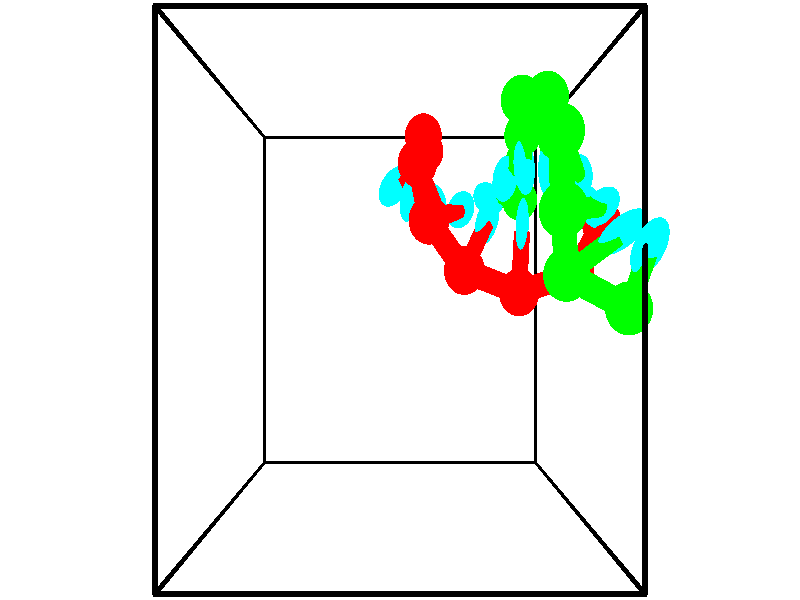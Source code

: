 // switches for output
#declare DRAW_BASES = 1; // possible values are 0, 1; only relevant for DNA ribbons
#declare DRAW_BASES_TYPE = 3; // possible values are 1, 2, 3; only relevant for DNA ribbons
#declare DRAW_FOG = 0; // set to 1 to enable fog

#include "colors.inc"

#include "transforms.inc"
background { rgb <1, 1, 1>}

#default {
   normal{
       ripples 0.25
       frequency 0.20
       turbulence 0.2
       lambda 5
   }
	finish {
		phong 0.1
		phong_size 40.
	}
}

// original window dimensions: 1024x640


// camera settings

camera {
	sky <-0, 1, 0>
	up <-0, 1, 0>
	right 1.6 * <1, 0, 0>
	location <2.5, 2.5, 11.1562>
	look_at <2.5, 2.5, 2.5>
	direction <0, 0, -8.6562>
	angle 67.0682
}


# declare cpy_camera_pos = <2.5, 2.5, 11.1562>;
# if (DRAW_FOG = 1)
fog {
	fog_type 2
	up vnormalize(cpy_camera_pos)
	color rgbt<1,1,1,0.3>
	distance 1e-5
	fog_alt 3e-3
	fog_offset 4
}
# end


// LIGHTS

# declare lum = 6;
global_settings {
	ambient_light rgb lum * <0.05, 0.05, 0.05>
	max_trace_level 15
}# declare cpy_direct_light_amount = 0.25;
light_source
{	1000 * <-1, -1, 1>,
	rgb lum * cpy_direct_light_amount
	parallel
}

light_source
{	1000 * <1, 1, -1>,
	rgb lum * cpy_direct_light_amount
	parallel
}

// strand 0

// nucleotide -1

// particle -1
sphere {
	<2.888841, 4.322972, 2.248127> 0.250000
	pigment { color rgbt <1,0,0,0> }
	no_shadow
}
cylinder {
	<2.621824, 4.058474, 2.385031>,  <2.461614, 3.899775, 2.467173>, 0.100000
	pigment { color rgbt <1,0,0,0> }
	no_shadow
}
cylinder {
	<2.621824, 4.058474, 2.385031>,  <2.888841, 4.322972, 2.248127>, 0.100000
	pigment { color rgbt <1,0,0,0> }
	no_shadow
}

// particle -1
sphere {
	<2.621824, 4.058474, 2.385031> 0.100000
	pigment { color rgbt <1,0,0,0> }
	no_shadow
}
sphere {
	0, 1
	scale<0.080000,0.200000,0.300000>
	matrix <0.600753, -0.206766, 0.772233,
		-0.439868, 0.721111, 0.535271,
		-0.667541, -0.661246, 0.342260,
		2.421562, 3.860100, 2.487709>
	pigment { color rgbt <0,1,1,0> }
	no_shadow
}
cylinder {
	<2.816506, 4.353586, 2.962374>,  <2.888841, 4.322972, 2.248127>, 0.130000
	pigment { color rgbt <1,0,0,0> }
	no_shadow
}

// nucleotide -1

// particle -1
sphere {
	<2.816506, 4.353586, 2.962374> 0.250000
	pigment { color rgbt <1,0,0,0> }
	no_shadow
}
cylinder {
	<2.722387, 3.977613, 2.863449>,  <2.665916, 3.752030, 2.804094>, 0.100000
	pigment { color rgbt <1,0,0,0> }
	no_shadow
}
cylinder {
	<2.722387, 3.977613, 2.863449>,  <2.816506, 4.353586, 2.962374>, 0.100000
	pigment { color rgbt <1,0,0,0> }
	no_shadow
}

// particle -1
sphere {
	<2.722387, 3.977613, 2.863449> 0.100000
	pigment { color rgbt <1,0,0,0> }
	no_shadow
}
sphere {
	0, 1
	scale<0.080000,0.200000,0.300000>
	matrix <0.761982, -0.336357, 0.553396,
		-0.603340, -0.058236, 0.795355,
		-0.235296, -0.939932, -0.247313,
		2.651798, 3.695634, 2.789255>
	pigment { color rgbt <0,1,1,0> }
	no_shadow
}
cylinder {
	<2.721510, 3.949335, 3.483080>,  <2.816506, 4.353586, 2.962374>, 0.130000
	pigment { color rgbt <1,0,0,0> }
	no_shadow
}

// nucleotide -1

// particle -1
sphere {
	<2.721510, 3.949335, 3.483080> 0.250000
	pigment { color rgbt <1,0,0,0> }
	no_shadow
}
cylinder {
	<2.870247, 3.728655, 3.184454>,  <2.959489, 3.596247, 3.005278>, 0.100000
	pigment { color rgbt <1,0,0,0> }
	no_shadow
}
cylinder {
	<2.870247, 3.728655, 3.184454>,  <2.721510, 3.949335, 3.483080>, 0.100000
	pigment { color rgbt <1,0,0,0> }
	no_shadow
}

// particle -1
sphere {
	<2.870247, 3.728655, 3.184454> 0.100000
	pigment { color rgbt <1,0,0,0> }
	no_shadow
}
sphere {
	0, 1
	scale<0.080000,0.200000,0.300000>
	matrix <0.758830, -0.282597, 0.586785,
		-0.534707, -0.784707, 0.313565,
		0.371842, -0.551700, -0.746566,
		2.981800, 3.563145, 2.960484>
	pigment { color rgbt <0,1,1,0> }
	no_shadow
}
cylinder {
	<2.856410, 3.319033, 3.719437>,  <2.721510, 3.949335, 3.483080>, 0.130000
	pigment { color rgbt <1,0,0,0> }
	no_shadow
}

// nucleotide -1

// particle -1
sphere {
	<2.856410, 3.319033, 3.719437> 0.250000
	pigment { color rgbt <1,0,0,0> }
	no_shadow
}
cylinder {
	<3.111389, 3.417166, 3.427280>,  <3.264377, 3.476046, 3.251986>, 0.100000
	pigment { color rgbt <1,0,0,0> }
	no_shadow
}
cylinder {
	<3.111389, 3.417166, 3.427280>,  <2.856410, 3.319033, 3.719437>, 0.100000
	pigment { color rgbt <1,0,0,0> }
	no_shadow
}

// particle -1
sphere {
	<3.111389, 3.417166, 3.427280> 0.100000
	pigment { color rgbt <1,0,0,0> }
	no_shadow
}
sphere {
	0, 1
	scale<0.080000,0.200000,0.300000>
	matrix <0.770063, -0.171140, 0.614585,
		0.025778, -0.954214, -0.298014,
		0.637448, 0.245332, -0.730392,
		3.302624, 3.490766, 3.208163>
	pigment { color rgbt <0,1,1,0> }
	no_shadow
}
cylinder {
	<3.293112, 2.802436, 3.712201>,  <2.856410, 3.319033, 3.719437>, 0.130000
	pigment { color rgbt <1,0,0,0> }
	no_shadow
}

// nucleotide -1

// particle -1
sphere {
	<3.293112, 2.802436, 3.712201> 0.250000
	pigment { color rgbt <1,0,0,0> }
	no_shadow
}
cylinder {
	<3.479748, 3.115038, 3.546530>,  <3.591729, 3.302599, 3.447127>, 0.100000
	pigment { color rgbt <1,0,0,0> }
	no_shadow
}
cylinder {
	<3.479748, 3.115038, 3.546530>,  <3.293112, 2.802436, 3.712201>, 0.100000
	pigment { color rgbt <1,0,0,0> }
	no_shadow
}

// particle -1
sphere {
	<3.479748, 3.115038, 3.546530> 0.100000
	pigment { color rgbt <1,0,0,0> }
	no_shadow
}
sphere {
	0, 1
	scale<0.080000,0.200000,0.300000>
	matrix <0.751186, -0.102935, 0.652015,
		0.466920, -0.615348, -0.635085,
		0.466589, 0.781506, -0.414178,
		3.619725, 3.349490, 3.422276>
	pigment { color rgbt <0,1,1,0> }
	no_shadow
}
cylinder {
	<4.000706, 2.579163, 3.545061>,  <3.293112, 2.802436, 3.712201>, 0.130000
	pigment { color rgbt <1,0,0,0> }
	no_shadow
}

// nucleotide -1

// particle -1
sphere {
	<4.000706, 2.579163, 3.545061> 0.250000
	pigment { color rgbt <1,0,0,0> }
	no_shadow
}
cylinder {
	<4.027002, 2.977957, 3.528576>,  <4.042780, 3.217233, 3.518685>, 0.100000
	pigment { color rgbt <1,0,0,0> }
	no_shadow
}
cylinder {
	<4.027002, 2.977957, 3.528576>,  <4.000706, 2.579163, 3.545061>, 0.100000
	pigment { color rgbt <1,0,0,0> }
	no_shadow
}

// particle -1
sphere {
	<4.027002, 2.977957, 3.528576> 0.100000
	pigment { color rgbt <1,0,0,0> }
	no_shadow
}
sphere {
	0, 1
	scale<0.080000,0.200000,0.300000>
	matrix <0.966217, -0.053287, 0.252162,
		0.249206, -0.056397, -0.966807,
		0.065740, 0.996985, -0.041212,
		4.046724, 3.277052, 3.516212>
	pigment { color rgbt <0,1,1,0> }
	no_shadow
}
cylinder {
	<4.748587, 2.786584, 3.352390>,  <4.000706, 2.579163, 3.545061>, 0.130000
	pigment { color rgbt <1,0,0,0> }
	no_shadow
}

// nucleotide -1

// particle -1
sphere {
	<4.748587, 2.786584, 3.352390> 0.250000
	pigment { color rgbt <1,0,0,0> }
	no_shadow
}
cylinder {
	<4.607244, 3.128950, 3.503412>,  <4.522439, 3.334370, 3.594025>, 0.100000
	pigment { color rgbt <1,0,0,0> }
	no_shadow
}
cylinder {
	<4.607244, 3.128950, 3.503412>,  <4.748587, 2.786584, 3.352390>, 0.100000
	pigment { color rgbt <1,0,0,0> }
	no_shadow
}

// particle -1
sphere {
	<4.607244, 3.128950, 3.503412> 0.100000
	pigment { color rgbt <1,0,0,0> }
	no_shadow
}
sphere {
	0, 1
	scale<0.080000,0.200000,0.300000>
	matrix <0.889915, 0.183115, 0.417757,
		0.288429, 0.483609, -0.826397,
		-0.353356, 0.855916, 0.377555,
		4.501237, 3.385725, 3.616679>
	pigment { color rgbt <0,1,1,0> }
	no_shadow
}
cylinder {
	<5.175709, 3.345909, 3.150747>,  <4.748587, 2.786584, 3.352390>, 0.130000
	pigment { color rgbt <1,0,0,0> }
	no_shadow
}

// nucleotide -1

// particle -1
sphere {
	<5.175709, 3.345909, 3.150747> 0.250000
	pigment { color rgbt <1,0,0,0> }
	no_shadow
}
cylinder {
	<4.996048, 3.400465, 3.503941>,  <4.888251, 3.433198, 3.715857>, 0.100000
	pigment { color rgbt <1,0,0,0> }
	no_shadow
}
cylinder {
	<4.996048, 3.400465, 3.503941>,  <5.175709, 3.345909, 3.150747>, 0.100000
	pigment { color rgbt <1,0,0,0> }
	no_shadow
}

// particle -1
sphere {
	<4.996048, 3.400465, 3.503941> 0.100000
	pigment { color rgbt <1,0,0,0> }
	no_shadow
}
sphere {
	0, 1
	scale<0.080000,0.200000,0.300000>
	matrix <0.892862, 0.032533, 0.449153,
		0.032533, 0.990121, -0.136389,
		-0.449153, 0.136389, 0.882983,
		4.861302, 3.441382, 3.768836>
	pigment { color rgbt <0,1,1,0> }
	no_shadow
}
// strand 1

// nucleotide -1

// particle -1
sphere {
	<5.043023, 2.422131, 4.446111> 0.250000
	pigment { color rgbt <0,1,0,0> }
	no_shadow
}
cylinder {
	<5.070240, 2.728777, 4.701508>,  <5.086571, 2.912765, 4.854745>, 0.100000
	pigment { color rgbt <0,1,0,0> }
	no_shadow
}
cylinder {
	<5.070240, 2.728777, 4.701508>,  <5.043023, 2.422131, 4.446111>, 0.100000
	pigment { color rgbt <0,1,0,0> }
	no_shadow
}

// particle -1
sphere {
	<5.070240, 2.728777, 4.701508> 0.100000
	pigment { color rgbt <0,1,0,0> }
	no_shadow
}
sphere {
	0, 1
	scale<0.080000,0.200000,0.300000>
	matrix <-0.248326, 0.632847, -0.733375,
		-0.966284, -0.108652, 0.233432,
		0.068044, 0.766616, 0.638491,
		5.090653, 2.958762, 4.893055>
	pigment { color rgbt <0,1,1,0> }
	no_shadow
}
cylinder {
	<4.345767, 2.732806, 4.457579>,  <5.043023, 2.422131, 4.446111>, 0.130000
	pigment { color rgbt <0,1,0,0> }
	no_shadow
}

// nucleotide -1

// particle -1
sphere {
	<4.345767, 2.732806, 4.457579> 0.250000
	pigment { color rgbt <0,1,0,0> }
	no_shadow
}
cylinder {
	<4.669239, 2.950256, 4.547477>,  <4.863322, 3.080726, 4.601416>, 0.100000
	pigment { color rgbt <0,1,0,0> }
	no_shadow
}
cylinder {
	<4.669239, 2.950256, 4.547477>,  <4.345767, 2.732806, 4.457579>, 0.100000
	pigment { color rgbt <0,1,0,0> }
	no_shadow
}

// particle -1
sphere {
	<4.669239, 2.950256, 4.547477> 0.100000
	pigment { color rgbt <0,1,0,0> }
	no_shadow
}
sphere {
	0, 1
	scale<0.080000,0.200000,0.300000>
	matrix <-0.249830, 0.663280, -0.705439,
		-0.532563, 0.514326, 0.672195,
		0.808679, 0.543626, 0.224745,
		4.911843, 3.113344, 4.614900>
	pigment { color rgbt <0,1,1,0> }
	no_shadow
}
cylinder {
	<4.205936, 3.284815, 4.850044>,  <4.345767, 2.732806, 4.457579>, 0.130000
	pigment { color rgbt <0,1,0,0> }
	no_shadow
}

// nucleotide -1

// particle -1
sphere {
	<4.205936, 3.284815, 4.850044> 0.250000
	pigment { color rgbt <0,1,0,0> }
	no_shadow
}
cylinder {
	<4.518761, 3.332758, 4.605416>,  <4.706455, 3.361524, 4.458640>, 0.100000
	pigment { color rgbt <0,1,0,0> }
	no_shadow
}
cylinder {
	<4.518761, 3.332758, 4.605416>,  <4.205936, 3.284815, 4.850044>, 0.100000
	pigment { color rgbt <0,1,0,0> }
	no_shadow
}

// particle -1
sphere {
	<4.518761, 3.332758, 4.605416> 0.100000
	pigment { color rgbt <0,1,0,0> }
	no_shadow
}
sphere {
	0, 1
	scale<0.080000,0.200000,0.300000>
	matrix <-0.571703, 0.528600, -0.627485,
		0.248066, 0.840367, 0.481920,
		0.782060, 0.119857, -0.611568,
		4.753379, 3.368715, 4.421946>
	pigment { color rgbt <0,1,1,0> }
	no_shadow
}
cylinder {
	<4.203030, 3.985759, 4.748760>,  <4.205936, 3.284815, 4.850044>, 0.130000
	pigment { color rgbt <0,1,0,0> }
	no_shadow
}

// nucleotide -1

// particle -1
sphere {
	<4.203030, 3.985759, 4.748760> 0.250000
	pigment { color rgbt <0,1,0,0> }
	no_shadow
}
cylinder {
	<4.396828, 3.798686, 4.453047>,  <4.513106, 3.686442, 4.275619>, 0.100000
	pigment { color rgbt <0,1,0,0> }
	no_shadow
}
cylinder {
	<4.396828, 3.798686, 4.453047>,  <4.203030, 3.985759, 4.748760>, 0.100000
	pigment { color rgbt <0,1,0,0> }
	no_shadow
}

// particle -1
sphere {
	<4.396828, 3.798686, 4.453047> 0.100000
	pigment { color rgbt <0,1,0,0> }
	no_shadow
}
sphere {
	0, 1
	scale<0.080000,0.200000,0.300000>
	matrix <-0.530817, 0.514561, -0.673395,
		0.695341, 0.718679, 0.001048,
		0.484495, -0.467683, -0.739282,
		4.542176, 3.658381, 4.231262>
	pigment { color rgbt <0,1,1,0> }
	no_shadow
}
cylinder {
	<4.181532, 4.430304, 4.225366>,  <4.203030, 3.985759, 4.748760>, 0.130000
	pigment { color rgbt <0,1,0,0> }
	no_shadow
}

// nucleotide -1

// particle -1
sphere {
	<4.181532, 4.430304, 4.225366> 0.250000
	pigment { color rgbt <0,1,0,0> }
	no_shadow
}
cylinder {
	<4.248230, 4.087646, 4.030079>,  <4.288249, 3.882051, 3.912907>, 0.100000
	pigment { color rgbt <0,1,0,0> }
	no_shadow
}
cylinder {
	<4.248230, 4.087646, 4.030079>,  <4.181532, 4.430304, 4.225366>, 0.100000
	pigment { color rgbt <0,1,0,0> }
	no_shadow
}

// particle -1
sphere {
	<4.248230, 4.087646, 4.030079> 0.100000
	pigment { color rgbt <0,1,0,0> }
	no_shadow
}
sphere {
	0, 1
	scale<0.080000,0.200000,0.300000>
	matrix <-0.695268, 0.248941, -0.674263,
		0.699141, 0.451872, -0.554088,
		0.166745, -0.856645, -0.488218,
		4.298254, 3.830652, 3.883614>
	pigment { color rgbt <0,1,1,0> }
	no_shadow
}
cylinder {
	<4.025680, 4.607119, 3.544096>,  <4.181532, 4.430304, 4.225366>, 0.130000
	pigment { color rgbt <0,1,0,0> }
	no_shadow
}

// nucleotide -1

// particle -1
sphere {
	<4.025680, 4.607119, 3.544096> 0.250000
	pigment { color rgbt <0,1,0,0> }
	no_shadow
}
cylinder {
	<4.052460, 4.208241, 3.530731>,  <4.068528, 3.968913, 3.522712>, 0.100000
	pigment { color rgbt <0,1,0,0> }
	no_shadow
}
cylinder {
	<4.052460, 4.208241, 3.530731>,  <4.025680, 4.607119, 3.544096>, 0.100000
	pigment { color rgbt <0,1,0,0> }
	no_shadow
}

// particle -1
sphere {
	<4.052460, 4.208241, 3.530731> 0.100000
	pigment { color rgbt <0,1,0,0> }
	no_shadow
}
sphere {
	0, 1
	scale<0.080000,0.200000,0.300000>
	matrix <-0.687221, -0.021810, -0.726121,
		0.723357, 0.071575, -0.686754,
		0.066950, -0.997197, -0.033411,
		4.072545, 3.909081, 3.520708>
	pigment { color rgbt <0,1,1,0> }
	no_shadow
}
cylinder {
	<4.194543, 4.402810, 2.820777>,  <4.025680, 4.607119, 3.544096>, 0.130000
	pigment { color rgbt <0,1,0,0> }
	no_shadow
}

// nucleotide -1

// particle -1
sphere {
	<4.194543, 4.402810, 2.820777> 0.250000
	pigment { color rgbt <0,1,0,0> }
	no_shadow
}
cylinder {
	<4.026501, 4.084764, 2.995729>,  <3.925675, 3.893936, 3.100701>, 0.100000
	pigment { color rgbt <0,1,0,0> }
	no_shadow
}
cylinder {
	<4.026501, 4.084764, 2.995729>,  <4.194543, 4.402810, 2.820777>, 0.100000
	pigment { color rgbt <0,1,0,0> }
	no_shadow
}

// particle -1
sphere {
	<4.026501, 4.084764, 2.995729> 0.100000
	pigment { color rgbt <0,1,0,0> }
	no_shadow
}
sphere {
	0, 1
	scale<0.080000,0.200000,0.300000>
	matrix <-0.613876, -0.105961, -0.782258,
		0.668331, -0.597129, -0.443588,
		-0.420106, -0.795116, 0.437380,
		3.900469, 3.846229, 3.126944>
	pigment { color rgbt <0,1,1,0> }
	no_shadow
}
cylinder {
	<4.246092, 3.718168, 2.339753>,  <4.194543, 4.402810, 2.820777>, 0.130000
	pigment { color rgbt <0,1,0,0> }
	no_shadow
}

// nucleotide -1

// particle -1
sphere {
	<4.246092, 3.718168, 2.339753> 0.250000
	pigment { color rgbt <0,1,0,0> }
	no_shadow
}
cylinder {
	<3.949123, 3.687504, 2.605966>,  <3.770942, 3.669105, 2.765693>, 0.100000
	pigment { color rgbt <0,1,0,0> }
	no_shadow
}
cylinder {
	<3.949123, 3.687504, 2.605966>,  <4.246092, 3.718168, 2.339753>, 0.100000
	pigment { color rgbt <0,1,0,0> }
	no_shadow
}

// particle -1
sphere {
	<3.949123, 3.687504, 2.605966> 0.100000
	pigment { color rgbt <0,1,0,0> }
	no_shadow
}
sphere {
	0, 1
	scale<0.080000,0.200000,0.300000>
	matrix <-0.639626, -0.214303, -0.738209,
		0.199218, -0.973754, 0.110068,
		-0.742422, -0.076662, 0.665532,
		3.726397, 3.664505, 2.805625>
	pigment { color rgbt <0,1,1,0> }
	no_shadow
}
// box output
cylinder {
	<0.000000, 0.000000, 0.000000>,  <5.000000, 0.000000, 0.000000>, 0.025000
	pigment { color rgbt <0,0,0,0> }
	no_shadow
}
cylinder {
	<0.000000, 0.000000, 0.000000>,  <0.000000, 5.000000, 0.000000>, 0.025000
	pigment { color rgbt <0,0,0,0> }
	no_shadow
}
cylinder {
	<0.000000, 0.000000, 0.000000>,  <0.000000, 0.000000, 5.000000>, 0.025000
	pigment { color rgbt <0,0,0,0> }
	no_shadow
}
cylinder {
	<5.000000, 5.000000, 5.000000>,  <0.000000, 5.000000, 5.000000>, 0.025000
	pigment { color rgbt <0,0,0,0> }
	no_shadow
}
cylinder {
	<5.000000, 5.000000, 5.000000>,  <5.000000, 0.000000, 5.000000>, 0.025000
	pigment { color rgbt <0,0,0,0> }
	no_shadow
}
cylinder {
	<5.000000, 5.000000, 5.000000>,  <5.000000, 5.000000, 0.000000>, 0.025000
	pigment { color rgbt <0,0,0,0> }
	no_shadow
}
cylinder {
	<0.000000, 0.000000, 5.000000>,  <0.000000, 5.000000, 5.000000>, 0.025000
	pigment { color rgbt <0,0,0,0> }
	no_shadow
}
cylinder {
	<0.000000, 0.000000, 5.000000>,  <5.000000, 0.000000, 5.000000>, 0.025000
	pigment { color rgbt <0,0,0,0> }
	no_shadow
}
cylinder {
	<5.000000, 5.000000, 0.000000>,  <0.000000, 5.000000, 0.000000>, 0.025000
	pigment { color rgbt <0,0,0,0> }
	no_shadow
}
cylinder {
	<5.000000, 5.000000, 0.000000>,  <5.000000, 0.000000, 0.000000>, 0.025000
	pigment { color rgbt <0,0,0,0> }
	no_shadow
}
cylinder {
	<5.000000, 0.000000, 5.000000>,  <5.000000, 0.000000, 0.000000>, 0.025000
	pigment { color rgbt <0,0,0,0> }
	no_shadow
}
cylinder {
	<0.000000, 5.000000, 0.000000>,  <0.000000, 5.000000, 5.000000>, 0.025000
	pigment { color rgbt <0,0,0,0> }
	no_shadow
}
// end of box output
